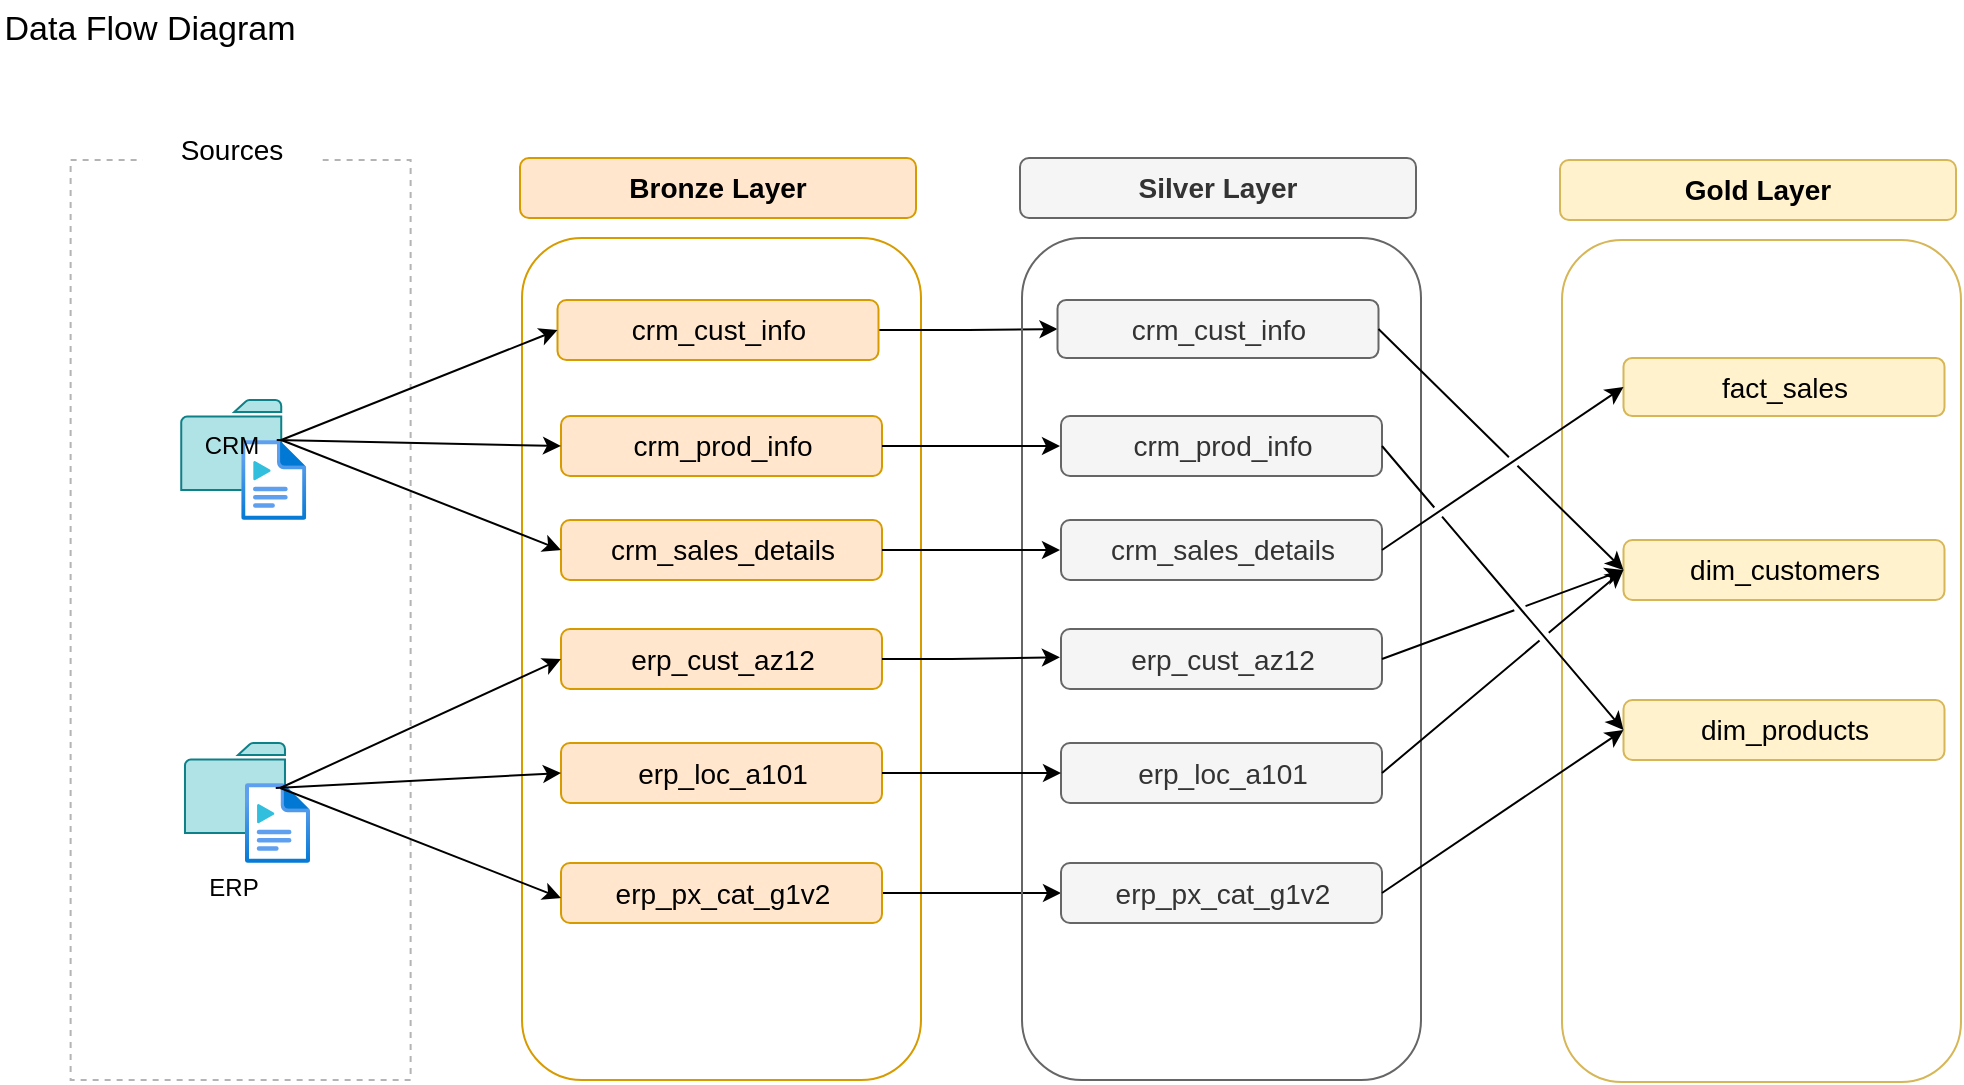 <mxfile version="28.0.6">
  <diagram name="Page-1" id="5JrAJEW3yB9njbnUB3d4">
    <mxGraphModel dx="772" dy="501" grid="1" gridSize="10" guides="1" tooltips="1" connect="1" arrows="1" fold="1" page="1" pageScale="1" pageWidth="827" pageHeight="1169" math="0" shadow="0">
      <root>
        <mxCell id="0" />
        <mxCell id="1" parent="0" />
        <mxCell id="fRufUF-HxF2jrccLI2GY-1" value="Data Flow Diagram" style="text;html=1;align=center;verticalAlign=middle;whiteSpace=wrap;rounded=0;fontSize=17;" parent="1" vertex="1">
          <mxGeometry x="10" y="20" width="150" height="30" as="geometry" />
        </mxCell>
        <mxCell id="fRufUF-HxF2jrccLI2GY-4" value="" style="rounded=0;whiteSpace=wrap;html=1;fillColor=none;strokeColor=#B4B4B4;dashed=1;" parent="1" vertex="1">
          <mxGeometry x="45.31" y="100" width="170" height="460" as="geometry" />
        </mxCell>
        <mxCell id="fRufUF-HxF2jrccLI2GY-5" value="Sources" style="rounded=0;whiteSpace=wrap;html=1;strokeColor=none;fontSize=14;" parent="1" vertex="1">
          <mxGeometry x="81.13" y="80" width="90" height="30" as="geometry" />
        </mxCell>
        <mxCell id="fRufUF-HxF2jrccLI2GY-6" value="" style="sketch=0;pointerEvents=1;shadow=0;dashed=0;html=1;labelPosition=center;verticalLabelPosition=bottom;verticalAlign=top;outlineConnect=0;align=center;shape=mxgraph.office.concepts.folder;fillColor=#b0e3e6;strokeColor=#0e8088;" parent="1" vertex="1">
          <mxGeometry x="100.62" y="220" width="50" height="45" as="geometry" />
        </mxCell>
        <mxCell id="fRufUF-HxF2jrccLI2GY-7" value="" style="image;aspect=fixed;html=1;points=[];align=center;fontSize=12;image=img/lib/azure2/general/Media_File.svg;" parent="1" vertex="1">
          <mxGeometry x="130.62" y="240" width="32.51" height="40" as="geometry" />
        </mxCell>
        <mxCell id="fRufUF-HxF2jrccLI2GY-8" value="CRM" style="text;html=1;align=center;verticalAlign=middle;whiteSpace=wrap;rounded=0;" parent="1" vertex="1">
          <mxGeometry x="95.62" y="228" width="60" height="30" as="geometry" />
        </mxCell>
        <mxCell id="fRufUF-HxF2jrccLI2GY-9" value="" style="sketch=0;pointerEvents=1;shadow=0;dashed=0;html=1;strokeColor=#0e8088;labelPosition=center;verticalLabelPosition=bottom;verticalAlign=top;outlineConnect=0;align=center;shape=mxgraph.office.concepts.folder;fillColor=#b0e3e6;" parent="1" vertex="1">
          <mxGeometry x="102.49" y="391.5" width="50" height="45" as="geometry" />
        </mxCell>
        <mxCell id="fRufUF-HxF2jrccLI2GY-10" value="" style="image;aspect=fixed;html=1;points=[];align=center;fontSize=12;image=img/lib/azure2/general/Media_File.svg;" parent="1" vertex="1">
          <mxGeometry x="132.49" y="411.5" width="32.51" height="40" as="geometry" />
        </mxCell>
        <mxCell id="fRufUF-HxF2jrccLI2GY-11" value="ERP" style="text;html=1;align=center;verticalAlign=middle;whiteSpace=wrap;rounded=0;" parent="1" vertex="1">
          <mxGeometry x="97.49" y="448.5" width="60" height="30" as="geometry" />
        </mxCell>
        <mxCell id="fRufUF-HxF2jrccLI2GY-13" value="Bronze Layer" style="rounded=1;whiteSpace=wrap;html=1;fillColor=#ffe6cc;strokeColor=#d79b00;fontSize=14;fontStyle=1" parent="1" vertex="1">
          <mxGeometry x="270" y="99" width="198" height="30" as="geometry" />
        </mxCell>
        <mxCell id="fRufUF-HxF2jrccLI2GY-14" value="" style="rounded=1;whiteSpace=wrap;html=1;fillColor=none;strokeColor=#d79b00;fontSize=14;" parent="1" vertex="1">
          <mxGeometry x="271" y="139" width="199.5" height="421" as="geometry" />
        </mxCell>
        <mxCell id="fRufUF-HxF2jrccLI2GY-22" value="&lt;span style=&quot;font-weight: normal;&quot;&gt;crm_sales_details&lt;/span&gt;" style="rounded=1;whiteSpace=wrap;html=1;fillColor=#ffe6cc;strokeColor=#d79b00;fontSize=14;fontStyle=1" parent="1" vertex="1">
          <mxGeometry x="290.5" y="280" width="160.5" height="30" as="geometry" />
        </mxCell>
        <mxCell id="o9ks7IWOrEU3gT6vzCzk-9" style="edgeStyle=orthogonalEdgeStyle;rounded=0;orthogonalLoop=1;jettySize=auto;html=1;" parent="1" source="fRufUF-HxF2jrccLI2GY-23" target="o9ks7IWOrEU3gT6vzCzk-4" edge="1">
          <mxGeometry relative="1" as="geometry" />
        </mxCell>
        <mxCell id="fRufUF-HxF2jrccLI2GY-23" value="&lt;span style=&quot;font-weight: normal;&quot;&gt;crm_cust_info&lt;/span&gt;" style="rounded=1;whiteSpace=wrap;html=1;fillColor=#ffe6cc;strokeColor=#d79b00;fontSize=14;fontStyle=1" parent="1" vertex="1">
          <mxGeometry x="288.75" y="170" width="160.5" height="30" as="geometry" />
        </mxCell>
        <mxCell id="fRufUF-HxF2jrccLI2GY-24" value="&lt;span style=&quot;font-weight: normal;&quot;&gt;crm_prod_info&lt;/span&gt;" style="rounded=1;whiteSpace=wrap;html=1;fillColor=#ffe6cc;strokeColor=#d79b00;fontSize=14;fontStyle=1" parent="1" vertex="1">
          <mxGeometry x="290.5" y="228" width="160.5" height="30" as="geometry" />
        </mxCell>
        <mxCell id="fRufUF-HxF2jrccLI2GY-25" value="&lt;span style=&quot;font-weight: normal;&quot;&gt;erp_cust_az12&lt;/span&gt;" style="rounded=1;whiteSpace=wrap;html=1;fillColor=#ffe6cc;strokeColor=#d79b00;fontSize=14;fontStyle=1" parent="1" vertex="1">
          <mxGeometry x="290.5" y="334.5" width="160.5" height="30" as="geometry" />
        </mxCell>
        <mxCell id="fRufUF-HxF2jrccLI2GY-26" value="&lt;span style=&quot;font-weight: normal;&quot;&gt;erp_loc_a101&lt;/span&gt;" style="rounded=1;whiteSpace=wrap;html=1;fillColor=#ffe6cc;strokeColor=#d79b00;fontSize=14;fontStyle=1" parent="1" vertex="1">
          <mxGeometry x="290.5" y="391.5" width="160.5" height="30" as="geometry" />
        </mxCell>
        <mxCell id="o9ks7IWOrEU3gT6vzCzk-14" style="edgeStyle=orthogonalEdgeStyle;rounded=0;orthogonalLoop=1;jettySize=auto;html=1;entryX=0;entryY=0.5;entryDx=0;entryDy=0;" parent="1" source="fRufUF-HxF2jrccLI2GY-27" target="o9ks7IWOrEU3gT6vzCzk-8" edge="1">
          <mxGeometry relative="1" as="geometry" />
        </mxCell>
        <mxCell id="fRufUF-HxF2jrccLI2GY-27" value="&lt;span style=&quot;font-weight: normal;&quot;&gt;erp_px_cat_g1v2&lt;/span&gt;" style="rounded=1;whiteSpace=wrap;html=1;fillColor=#ffe6cc;strokeColor=#d79b00;fontSize=14;fontStyle=1" parent="1" vertex="1">
          <mxGeometry x="290.5" y="451.5" width="160.5" height="30" as="geometry" />
        </mxCell>
        <mxCell id="fRufUF-HxF2jrccLI2GY-28" value="" style="endArrow=classic;html=1;rounded=0;entryX=0;entryY=0.5;entryDx=0;entryDy=0;" parent="1" target="fRufUF-HxF2jrccLI2GY-23" edge="1">
          <mxGeometry width="50" height="50" relative="1" as="geometry">
            <mxPoint x="150.62" y="240" as="sourcePoint" />
            <mxPoint x="200.62" y="190" as="targetPoint" />
          </mxGeometry>
        </mxCell>
        <mxCell id="fRufUF-HxF2jrccLI2GY-29" value="" style="endArrow=classic;html=1;rounded=0;entryX=0;entryY=0.5;entryDx=0;entryDy=0;" parent="1" target="fRufUF-HxF2jrccLI2GY-22" edge="1">
          <mxGeometry width="50" height="50" relative="1" as="geometry">
            <mxPoint x="150.62" y="240" as="sourcePoint" />
            <mxPoint x="289" y="185" as="targetPoint" />
          </mxGeometry>
        </mxCell>
        <mxCell id="fRufUF-HxF2jrccLI2GY-30" value="" style="endArrow=classic;html=1;rounded=0;entryX=0;entryY=0.5;entryDx=0;entryDy=0;" parent="1" target="fRufUF-HxF2jrccLI2GY-24" edge="1">
          <mxGeometry width="50" height="50" relative="1" as="geometry">
            <mxPoint x="148.37" y="240" as="sourcePoint" />
            <mxPoint x="288.75" y="295" as="targetPoint" />
          </mxGeometry>
        </mxCell>
        <mxCell id="fRufUF-HxF2jrccLI2GY-31" value="" style="endArrow=classic;html=1;rounded=0;entryX=0;entryY=0.5;entryDx=0;entryDy=0;" parent="1" target="fRufUF-HxF2jrccLI2GY-25" edge="1">
          <mxGeometry width="50" height="50" relative="1" as="geometry">
            <mxPoint x="150.12" y="414" as="sourcePoint" />
            <mxPoint x="288.5" y="359" as="targetPoint" />
          </mxGeometry>
        </mxCell>
        <mxCell id="fRufUF-HxF2jrccLI2GY-32" value="" style="endArrow=classic;html=1;rounded=0;entryX=0;entryY=0.5;entryDx=0;entryDy=0;" parent="1" edge="1">
          <mxGeometry width="50" height="50" relative="1" as="geometry">
            <mxPoint x="150.12" y="414" as="sourcePoint" />
            <mxPoint x="290.5" y="469" as="targetPoint" />
          </mxGeometry>
        </mxCell>
        <mxCell id="fRufUF-HxF2jrccLI2GY-33" value="" style="endArrow=classic;html=1;rounded=0;entryX=0;entryY=0.5;entryDx=0;entryDy=0;" parent="1" target="fRufUF-HxF2jrccLI2GY-26" edge="1">
          <mxGeometry width="50" height="50" relative="1" as="geometry">
            <mxPoint x="147.87" y="414" as="sourcePoint" />
            <mxPoint x="290.5" y="417" as="targetPoint" />
          </mxGeometry>
        </mxCell>
        <mxCell id="o9ks7IWOrEU3gT6vzCzk-1" value="Silver Layer" style="rounded=1;whiteSpace=wrap;html=1;fillColor=#f5f5f5;strokeColor=#666666;fontSize=14;fontStyle=1;fontColor=#333333;" parent="1" vertex="1">
          <mxGeometry x="520" y="99" width="198" height="30" as="geometry" />
        </mxCell>
        <mxCell id="o9ks7IWOrEU3gT6vzCzk-2" value="" style="rounded=1;whiteSpace=wrap;html=1;fillColor=none;strokeColor=#666666;fontSize=14;fontColor=#333333;" parent="1" vertex="1">
          <mxGeometry x="521" y="139" width="199.5" height="421" as="geometry" />
        </mxCell>
        <mxCell id="o9ks7IWOrEU3gT6vzCzk-3" value="&lt;span style=&quot;font-weight: normal;&quot;&gt;crm_sales_details&lt;/span&gt;" style="rounded=1;whiteSpace=wrap;html=1;fillColor=#f5f5f5;strokeColor=#666666;fontSize=14;fontStyle=1;fontColor=#333333;" parent="1" vertex="1">
          <mxGeometry x="540.5" y="280" width="160.5" height="30" as="geometry" />
        </mxCell>
        <mxCell id="o9ks7IWOrEU3gT6vzCzk-4" value="&lt;span style=&quot;font-weight: normal;&quot;&gt;crm_cust_info&lt;/span&gt;" style="rounded=1;whiteSpace=wrap;html=1;fillColor=#f5f5f5;strokeColor=#666666;fontSize=14;fontStyle=1;fontColor=#333333;" parent="1" vertex="1">
          <mxGeometry x="538.75" y="170" width="160.5" height="29" as="geometry" />
        </mxCell>
        <mxCell id="o9ks7IWOrEU3gT6vzCzk-5" value="&lt;span style=&quot;font-weight: normal;&quot;&gt;crm_prod_info&lt;/span&gt;" style="rounded=1;whiteSpace=wrap;html=1;fillColor=#f5f5f5;strokeColor=#666666;fontSize=14;fontStyle=1;fontColor=#333333;" parent="1" vertex="1">
          <mxGeometry x="540.5" y="228" width="160.5" height="30" as="geometry" />
        </mxCell>
        <mxCell id="o9ks7IWOrEU3gT6vzCzk-6" value="&lt;span style=&quot;font-weight: normal;&quot;&gt;erp_cust_az12&lt;/span&gt;" style="rounded=1;whiteSpace=wrap;html=1;fillColor=#f5f5f5;strokeColor=#666666;fontSize=14;fontStyle=1;fontColor=#333333;" parent="1" vertex="1">
          <mxGeometry x="540.5" y="334.5" width="160.5" height="30" as="geometry" />
        </mxCell>
        <mxCell id="o9ks7IWOrEU3gT6vzCzk-7" value="&lt;span style=&quot;font-weight: normal;&quot;&gt;erp_loc_a101&lt;/span&gt;" style="rounded=1;whiteSpace=wrap;html=1;fillColor=#f5f5f5;strokeColor=#666666;fontSize=14;fontStyle=1;fontColor=#333333;" parent="1" vertex="1">
          <mxGeometry x="540.5" y="391.5" width="160.5" height="30" as="geometry" />
        </mxCell>
        <mxCell id="o9ks7IWOrEU3gT6vzCzk-8" value="&lt;span style=&quot;font-weight: normal;&quot;&gt;erp_px_cat_g1v2&lt;/span&gt;" style="rounded=1;whiteSpace=wrap;html=1;fillColor=#f5f5f5;strokeColor=#666666;fontSize=14;fontStyle=1;fontColor=#333333;" parent="1" vertex="1">
          <mxGeometry x="540.5" y="451.5" width="160.5" height="30" as="geometry" />
        </mxCell>
        <mxCell id="o9ks7IWOrEU3gT6vzCzk-10" style="edgeStyle=orthogonalEdgeStyle;rounded=0;orthogonalLoop=1;jettySize=auto;html=1;" parent="1" source="fRufUF-HxF2jrccLI2GY-24" edge="1">
          <mxGeometry relative="1" as="geometry">
            <mxPoint x="540" y="243" as="targetPoint" />
          </mxGeometry>
        </mxCell>
        <mxCell id="o9ks7IWOrEU3gT6vzCzk-11" style="edgeStyle=orthogonalEdgeStyle;rounded=0;orthogonalLoop=1;jettySize=auto;html=1;exitX=1;exitY=0.5;exitDx=0;exitDy=0;" parent="1" source="fRufUF-HxF2jrccLI2GY-22" edge="1">
          <mxGeometry relative="1" as="geometry">
            <mxPoint x="540" y="295" as="targetPoint" />
          </mxGeometry>
        </mxCell>
        <mxCell id="o9ks7IWOrEU3gT6vzCzk-12" style="edgeStyle=orthogonalEdgeStyle;rounded=0;orthogonalLoop=1;jettySize=auto;html=1;entryX=0.095;entryY=0.498;entryDx=0;entryDy=0;entryPerimeter=0;" parent="1" source="fRufUF-HxF2jrccLI2GY-25" target="o9ks7IWOrEU3gT6vzCzk-2" edge="1">
          <mxGeometry relative="1" as="geometry" />
        </mxCell>
        <mxCell id="o9ks7IWOrEU3gT6vzCzk-13" style="edgeStyle=orthogonalEdgeStyle;rounded=0;orthogonalLoop=1;jettySize=auto;html=1;entryX=0;entryY=0.5;entryDx=0;entryDy=0;" parent="1" source="fRufUF-HxF2jrccLI2GY-26" target="o9ks7IWOrEU3gT6vzCzk-7" edge="1">
          <mxGeometry relative="1" as="geometry">
            <mxPoint x="540" y="407" as="targetPoint" />
          </mxGeometry>
        </mxCell>
        <mxCell id="wy4Rn6NV8nRbWULo4h8C-1" value="Gold Layer" style="rounded=1;whiteSpace=wrap;html=1;fillColor=#fff2cc;strokeColor=#d6b656;fontSize=14;fontStyle=1;" vertex="1" parent="1">
          <mxGeometry x="790" y="100" width="198" height="30" as="geometry" />
        </mxCell>
        <mxCell id="wy4Rn6NV8nRbWULo4h8C-2" value="" style="rounded=1;whiteSpace=wrap;html=1;fillColor=none;strokeColor=#d6b656;fontSize=14;" vertex="1" parent="1">
          <mxGeometry x="791" y="140" width="199.5" height="421" as="geometry" />
        </mxCell>
        <mxCell id="wy4Rn6NV8nRbWULo4h8C-3" value="&lt;span style=&quot;font-weight: normal;&quot;&gt;dim_products&lt;/span&gt;" style="rounded=1;whiteSpace=wrap;html=1;fillColor=#fff2cc;strokeColor=#d6b656;fontSize=14;fontStyle=1;" vertex="1" parent="1">
          <mxGeometry x="821.75" y="370" width="160.5" height="30" as="geometry" />
        </mxCell>
        <mxCell id="wy4Rn6NV8nRbWULo4h8C-4" value="&lt;span style=&quot;font-weight: normal;&quot;&gt;fact_sales&lt;/span&gt;" style="rounded=1;whiteSpace=wrap;html=1;fillColor=#fff2cc;strokeColor=#d6b656;fontSize=14;fontStyle=1;" vertex="1" parent="1">
          <mxGeometry x="821.75" y="199" width="160.5" height="29" as="geometry" />
        </mxCell>
        <mxCell id="wy4Rn6NV8nRbWULo4h8C-5" value="&lt;span style=&quot;font-weight: normal;&quot;&gt;dim_customers&lt;/span&gt;" style="rounded=1;whiteSpace=wrap;html=1;fillColor=#fff2cc;strokeColor=#d6b656;fontSize=14;fontStyle=1;" vertex="1" parent="1">
          <mxGeometry x="821.75" y="290" width="160.5" height="30" as="geometry" />
        </mxCell>
        <mxCell id="wy4Rn6NV8nRbWULo4h8C-10" value="" style="endArrow=classic;html=1;rounded=0;exitX=1;exitY=0.5;exitDx=0;exitDy=0;entryX=0;entryY=0.5;entryDx=0;entryDy=0;jumpStyle=gap;" edge="1" parent="1" source="o9ks7IWOrEU3gT6vzCzk-3" target="wy4Rn6NV8nRbWULo4h8C-4">
          <mxGeometry width="50" height="50" relative="1" as="geometry">
            <mxPoint x="610" y="350" as="sourcePoint" />
            <mxPoint x="660" y="300" as="targetPoint" />
          </mxGeometry>
        </mxCell>
        <mxCell id="wy4Rn6NV8nRbWULo4h8C-11" value="" style="endArrow=classic;html=1;rounded=0;exitX=1;exitY=0.5;exitDx=0;exitDy=0;entryX=0;entryY=0.5;entryDx=0;entryDy=0;jumpStyle=gap;" edge="1" parent="1" source="o9ks7IWOrEU3gT6vzCzk-4" target="wy4Rn6NV8nRbWULo4h8C-5">
          <mxGeometry width="50" height="50" relative="1" as="geometry">
            <mxPoint x="770" y="239" as="sourcePoint" />
            <mxPoint x="889" y="230" as="targetPoint" />
          </mxGeometry>
        </mxCell>
        <mxCell id="wy4Rn6NV8nRbWULo4h8C-12" value="" style="endArrow=classic;html=1;rounded=0;exitX=1;exitY=0.5;exitDx=0;exitDy=0;entryX=0;entryY=0.5;entryDx=0;entryDy=0;jumpStyle=gap;" edge="1" parent="1" source="o9ks7IWOrEU3gT6vzCzk-5" target="wy4Rn6NV8nRbWULo4h8C-3">
          <mxGeometry width="50" height="50" relative="1" as="geometry">
            <mxPoint x="710" y="269" as="sourcePoint" />
            <mxPoint x="829" y="260" as="targetPoint" />
          </mxGeometry>
        </mxCell>
        <mxCell id="wy4Rn6NV8nRbWULo4h8C-13" value="" style="endArrow=classic;html=1;rounded=0;entryX=0;entryY=0.5;entryDx=0;entryDy=0;exitX=1;exitY=0.5;exitDx=0;exitDy=0;jumpStyle=gap;" edge="1" parent="1" source="o9ks7IWOrEU3gT6vzCzk-6" target="wy4Rn6NV8nRbWULo4h8C-5">
          <mxGeometry width="50" height="50" relative="1" as="geometry">
            <mxPoint x="720" y="379" as="sourcePoint" />
            <mxPoint x="839" y="370" as="targetPoint" />
          </mxGeometry>
        </mxCell>
        <mxCell id="wy4Rn6NV8nRbWULo4h8C-14" value="" style="endArrow=classic;html=1;rounded=0;exitX=1;exitY=0.5;exitDx=0;exitDy=0;entryX=0;entryY=0.5;entryDx=0;entryDy=0;jumpStyle=gap;" edge="1" parent="1" source="o9ks7IWOrEU3gT6vzCzk-7" target="wy4Rn6NV8nRbWULo4h8C-5">
          <mxGeometry width="50" height="50" relative="1" as="geometry">
            <mxPoint x="701" y="411" as="sourcePoint" />
            <mxPoint x="820" y="402" as="targetPoint" />
          </mxGeometry>
        </mxCell>
        <mxCell id="wy4Rn6NV8nRbWULo4h8C-15" value="" style="endArrow=classic;html=1;rounded=0;exitX=1;exitY=0.5;exitDx=0;exitDy=0;entryX=0;entryY=0.5;entryDx=0;entryDy=0;jumpStyle=gap;" edge="1" parent="1" source="o9ks7IWOrEU3gT6vzCzk-8" target="wy4Rn6NV8nRbWULo4h8C-3">
          <mxGeometry width="50" height="50" relative="1" as="geometry">
            <mxPoint x="740" y="469" as="sourcePoint" />
            <mxPoint x="859" y="460" as="targetPoint" />
          </mxGeometry>
        </mxCell>
      </root>
    </mxGraphModel>
  </diagram>
</mxfile>
